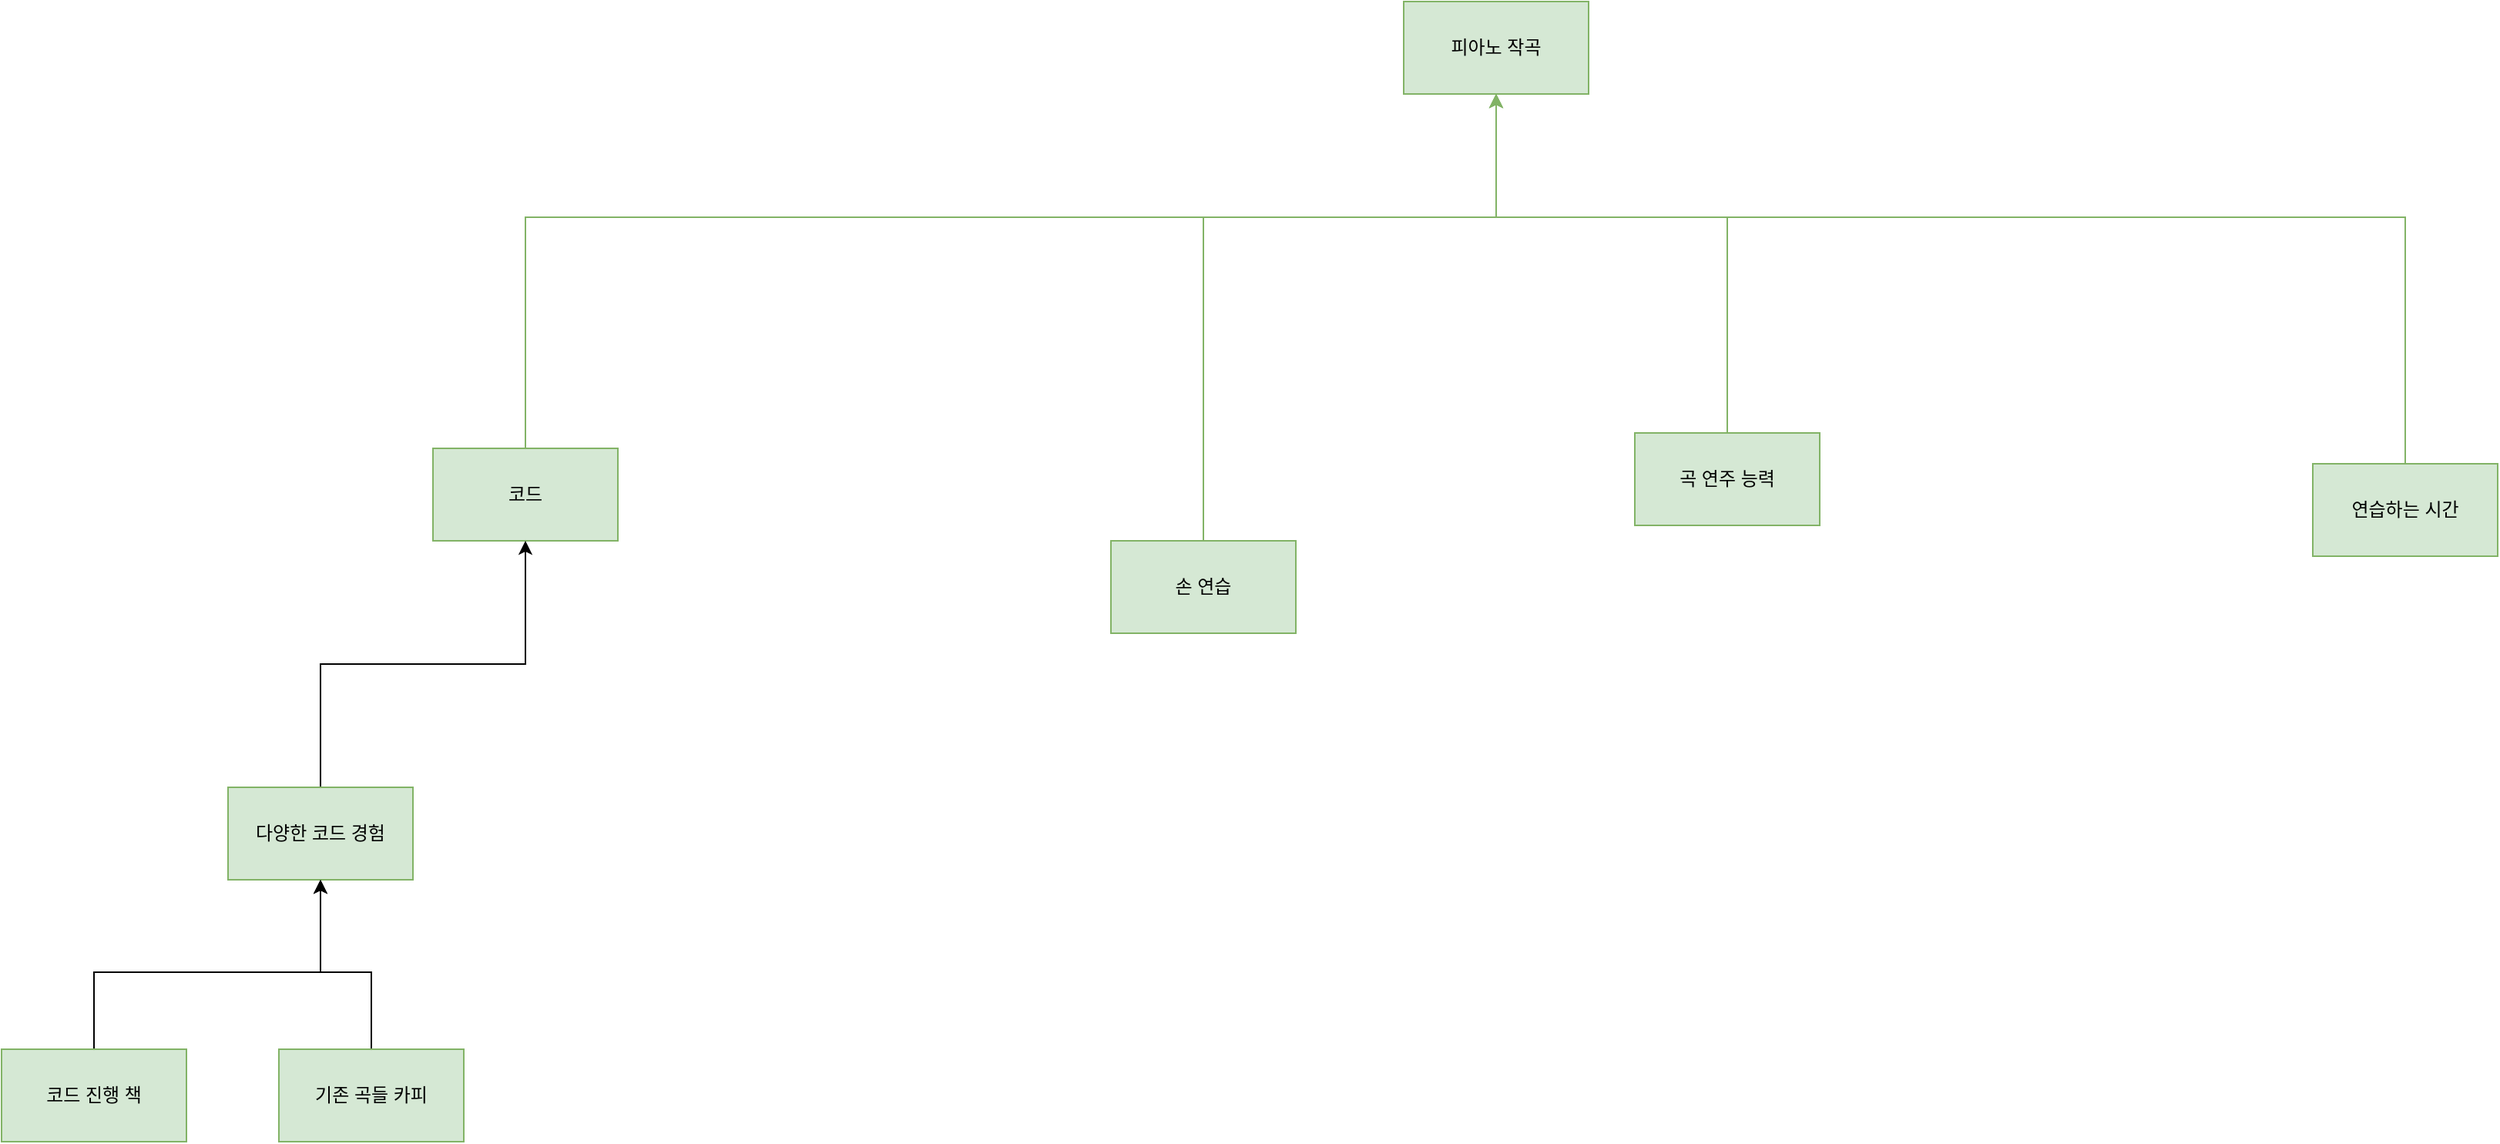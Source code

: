 <mxfile version="24.7.7">
  <diagram name="페이지-1" id="hM1I8RHIAZLeiFDqABkN">
    <mxGraphModel dx="2901" dy="1140" grid="1" gridSize="10" guides="1" tooltips="1" connect="1" arrows="1" fold="1" page="1" pageScale="1" pageWidth="827" pageHeight="1169" math="0" shadow="0">
      <root>
        <mxCell id="0" />
        <mxCell id="1" parent="0" />
        <mxCell id="c-1DDM5UJmsF8gi2Zuos-1" value="피아노 작곡" style="rounded=0;whiteSpace=wrap;html=1;fillColor=#d5e8d4;strokeColor=#82b366;" vertex="1" parent="1">
          <mxGeometry x="350" y="60" width="120" height="60" as="geometry" />
        </mxCell>
        <mxCell id="c-1DDM5UJmsF8gi2Zuos-6" style="edgeStyle=orthogonalEdgeStyle;rounded=0;orthogonalLoop=1;jettySize=auto;html=1;exitX=0.5;exitY=0;exitDx=0;exitDy=0;entryX=0.5;entryY=1;entryDx=0;entryDy=0;fillColor=#d5e8d4;strokeColor=#82b366;" edge="1" parent="1" source="c-1DDM5UJmsF8gi2Zuos-2" target="c-1DDM5UJmsF8gi2Zuos-1">
          <mxGeometry relative="1" as="geometry">
            <Array as="points">
              <mxPoint x="-220" y="200" />
              <mxPoint x="410" y="200" />
            </Array>
          </mxGeometry>
        </mxCell>
        <mxCell id="c-1DDM5UJmsF8gi2Zuos-2" value="코드" style="rounded=0;whiteSpace=wrap;html=1;fillColor=#d5e8d4;strokeColor=#82b366;" vertex="1" parent="1">
          <mxGeometry x="-280" y="350" width="120" height="60" as="geometry" />
        </mxCell>
        <mxCell id="c-1DDM5UJmsF8gi2Zuos-8" style="edgeStyle=orthogonalEdgeStyle;rounded=0;orthogonalLoop=1;jettySize=auto;html=1;exitX=0.5;exitY=0;exitDx=0;exitDy=0;entryX=0.5;entryY=1;entryDx=0;entryDy=0;fillColor=#d5e8d4;strokeColor=#82b366;" edge="1" parent="1" source="c-1DDM5UJmsF8gi2Zuos-3" target="c-1DDM5UJmsF8gi2Zuos-1">
          <mxGeometry relative="1" as="geometry">
            <Array as="points">
              <mxPoint x="220" y="200" />
              <mxPoint x="410" y="200" />
            </Array>
          </mxGeometry>
        </mxCell>
        <mxCell id="c-1DDM5UJmsF8gi2Zuos-3" value="손 연습" style="rounded=0;whiteSpace=wrap;html=1;fillColor=#d5e8d4;strokeColor=#82b366;" vertex="1" parent="1">
          <mxGeometry x="160" y="410" width="120" height="60" as="geometry" />
        </mxCell>
        <mxCell id="c-1DDM5UJmsF8gi2Zuos-9" style="edgeStyle=orthogonalEdgeStyle;rounded=0;orthogonalLoop=1;jettySize=auto;html=1;exitX=0.5;exitY=0;exitDx=0;exitDy=0;entryX=0.5;entryY=1;entryDx=0;entryDy=0;fillColor=#d5e8d4;strokeColor=#82b366;" edge="1" parent="1" source="c-1DDM5UJmsF8gi2Zuos-4" target="c-1DDM5UJmsF8gi2Zuos-1">
          <mxGeometry relative="1" as="geometry">
            <Array as="points">
              <mxPoint x="560" y="200" />
              <mxPoint x="410" y="200" />
            </Array>
          </mxGeometry>
        </mxCell>
        <mxCell id="c-1DDM5UJmsF8gi2Zuos-4" value="곡 연주 능력" style="rounded=0;whiteSpace=wrap;html=1;fillColor=#d5e8d4;strokeColor=#82b366;" vertex="1" parent="1">
          <mxGeometry x="500" y="340" width="120" height="60" as="geometry" />
        </mxCell>
        <mxCell id="c-1DDM5UJmsF8gi2Zuos-11" style="edgeStyle=orthogonalEdgeStyle;rounded=0;orthogonalLoop=1;jettySize=auto;html=1;exitX=0.5;exitY=0;exitDx=0;exitDy=0;entryX=0.5;entryY=1;entryDx=0;entryDy=0;fillColor=#d5e8d4;strokeColor=#82b366;" edge="1" parent="1" source="c-1DDM5UJmsF8gi2Zuos-5" target="c-1DDM5UJmsF8gi2Zuos-1">
          <mxGeometry relative="1" as="geometry">
            <Array as="points">
              <mxPoint x="1000" y="200" />
              <mxPoint x="410" y="200" />
            </Array>
          </mxGeometry>
        </mxCell>
        <mxCell id="c-1DDM5UJmsF8gi2Zuos-5" value="연습하는 시간" style="rounded=0;whiteSpace=wrap;html=1;fillColor=#d5e8d4;strokeColor=#82b366;" vertex="1" parent="1">
          <mxGeometry x="940" y="360" width="120" height="60" as="geometry" />
        </mxCell>
        <mxCell id="c-1DDM5UJmsF8gi2Zuos-15" style="edgeStyle=orthogonalEdgeStyle;rounded=0;orthogonalLoop=1;jettySize=auto;html=1;exitX=0.5;exitY=0;exitDx=0;exitDy=0;entryX=0.5;entryY=1;entryDx=0;entryDy=0;fontFamily=Helvetica;fontSize=12;fontColor=default;" edge="1" parent="1" source="c-1DDM5UJmsF8gi2Zuos-14" target="c-1DDM5UJmsF8gi2Zuos-2">
          <mxGeometry relative="1" as="geometry" />
        </mxCell>
        <mxCell id="c-1DDM5UJmsF8gi2Zuos-14" value="다양한 코드 경험" style="rounded=0;whiteSpace=wrap;html=1;strokeColor=#82b366;align=center;verticalAlign=middle;fontFamily=Helvetica;fontSize=12;fontColor=default;fillColor=#d5e8d4;" vertex="1" parent="1">
          <mxGeometry x="-413" y="570" width="120" height="60" as="geometry" />
        </mxCell>
        <mxCell id="c-1DDM5UJmsF8gi2Zuos-19" style="edgeStyle=orthogonalEdgeStyle;rounded=0;orthogonalLoop=1;jettySize=auto;html=1;exitX=0.5;exitY=0;exitDx=0;exitDy=0;entryX=0.5;entryY=1;entryDx=0;entryDy=0;fontFamily=Helvetica;fontSize=12;fontColor=default;" edge="1" parent="1" source="c-1DDM5UJmsF8gi2Zuos-16" target="c-1DDM5UJmsF8gi2Zuos-14">
          <mxGeometry relative="1" as="geometry">
            <Array as="points">
              <mxPoint x="-500" y="690" />
              <mxPoint x="-353" y="690" />
            </Array>
          </mxGeometry>
        </mxCell>
        <mxCell id="c-1DDM5UJmsF8gi2Zuos-16" value="코드 진행 책" style="rounded=0;whiteSpace=wrap;html=1;strokeColor=#82b366;align=center;verticalAlign=middle;fontFamily=Helvetica;fontSize=12;fontColor=default;fillColor=#d5e8d4;" vertex="1" parent="1">
          <mxGeometry x="-560" y="740" width="120" height="60" as="geometry" />
        </mxCell>
        <mxCell id="c-1DDM5UJmsF8gi2Zuos-21" style="edgeStyle=orthogonalEdgeStyle;rounded=0;orthogonalLoop=1;jettySize=auto;html=1;entryX=0.5;entryY=1;entryDx=0;entryDy=0;fontFamily=Helvetica;fontSize=12;fontColor=default;" edge="1" parent="1" source="c-1DDM5UJmsF8gi2Zuos-17" target="c-1DDM5UJmsF8gi2Zuos-14">
          <mxGeometry relative="1" as="geometry">
            <Array as="points">
              <mxPoint x="-320" y="690" />
              <mxPoint x="-353" y="690" />
            </Array>
          </mxGeometry>
        </mxCell>
        <mxCell id="c-1DDM5UJmsF8gi2Zuos-17" value="기존 곡들 카피" style="rounded=0;whiteSpace=wrap;html=1;strokeColor=#82b366;align=center;verticalAlign=middle;fontFamily=Helvetica;fontSize=12;fontColor=default;fillColor=#d5e8d4;" vertex="1" parent="1">
          <mxGeometry x="-380" y="740" width="120" height="60" as="geometry" />
        </mxCell>
      </root>
    </mxGraphModel>
  </diagram>
</mxfile>
